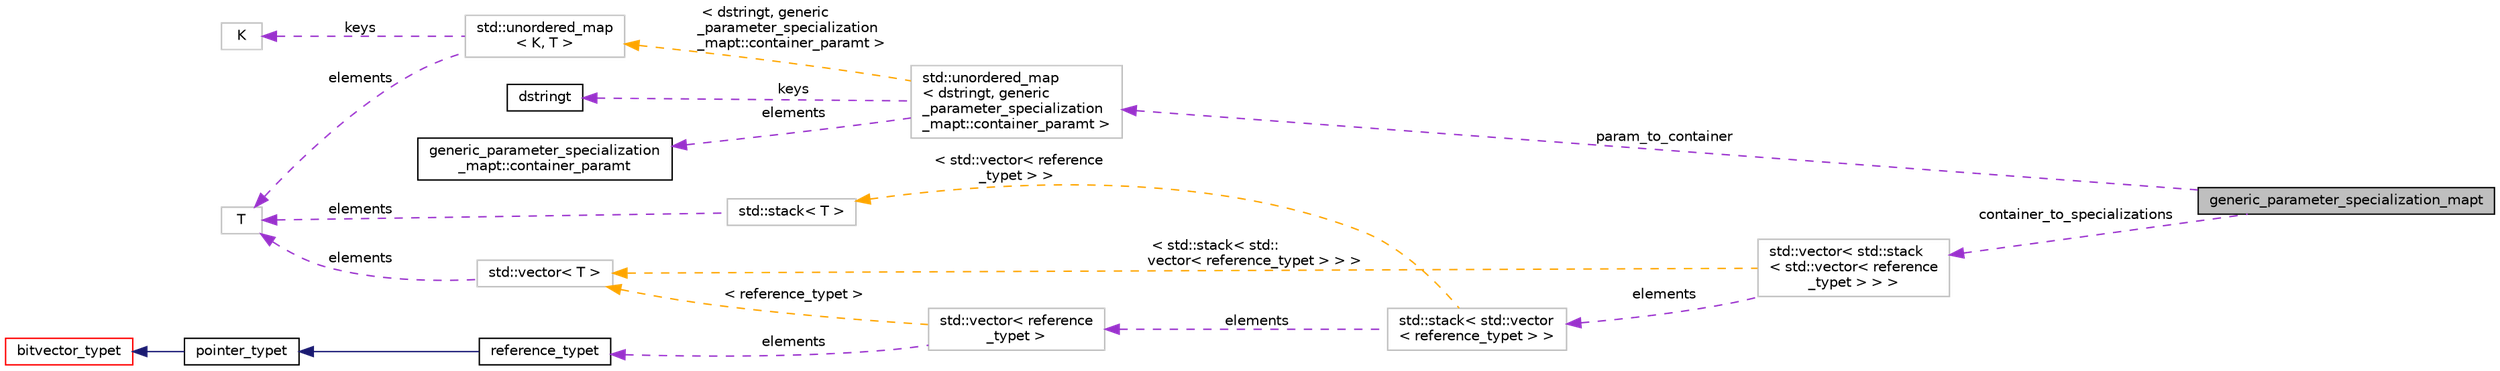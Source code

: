digraph "generic_parameter_specialization_mapt"
{
 // LATEX_PDF_SIZE
  bgcolor="transparent";
  edge [fontname="Helvetica",fontsize="10",labelfontname="Helvetica",labelfontsize="10"];
  node [fontname="Helvetica",fontsize="10",shape=record];
  rankdir="LR";
  Node1 [label="generic_parameter_specialization_mapt",height=0.2,width=0.4,color="black", fillcolor="grey75", style="filled", fontcolor="black",tooltip="Author: Diffblue Ltd."];
  Node2 -> Node1 [dir="back",color="darkorchid3",fontsize="10",style="dashed",label=" container_to_specializations" ,fontname="Helvetica"];
  Node2 [label="std::vector\< std::stack\l\< std::vector\< reference\l_typet \> \> \>",height=0.2,width=0.4,color="grey75",tooltip=" "];
  Node3 -> Node2 [dir="back",color="darkorchid3",fontsize="10",style="dashed",label=" elements" ,fontname="Helvetica"];
  Node3 [label="std::stack\< std::vector\l\< reference_typet \> \>",height=0.2,width=0.4,color="grey75",tooltip=" "];
  Node4 -> Node3 [dir="back",color="darkorchid3",fontsize="10",style="dashed",label=" elements" ,fontname="Helvetica"];
  Node4 [label="std::vector\< reference\l_typet \>",height=0.2,width=0.4,color="grey75",tooltip=" "];
  Node5 -> Node4 [dir="back",color="darkorchid3",fontsize="10",style="dashed",label=" elements" ,fontname="Helvetica"];
  Node5 [label="reference_typet",height=0.2,width=0.4,color="black",URL="$classreference__typet.html",tooltip="The reference type."];
  Node6 -> Node5 [dir="back",color="midnightblue",fontsize="10",style="solid",fontname="Helvetica"];
  Node6 [label="pointer_typet",height=0.2,width=0.4,color="black",URL="$classpointer__typet.html",tooltip="The pointer type These are both 'bitvector_typet' (they have a width) and 'type_with_subtypet' (they ..."];
  Node7 -> Node6 [dir="back",color="midnightblue",fontsize="10",style="solid",fontname="Helvetica"];
  Node7 [label="bitvector_typet",height=0.2,width=0.4,color="red",URL="$classbitvector__typet.html",tooltip="Base class of fixed-width bit-vector types."];
  Node14 -> Node4 [dir="back",color="orange",fontsize="10",style="dashed",label=" \< reference_typet \>" ,fontname="Helvetica"];
  Node14 [label="std::vector\< T \>",height=0.2,width=0.4,color="grey75",tooltip="STL class."];
  Node15 -> Node14 [dir="back",color="darkorchid3",fontsize="10",style="dashed",label=" elements" ,fontname="Helvetica"];
  Node15 [label="T",height=0.2,width=0.4,color="grey75",tooltip=" "];
  Node18 -> Node3 [dir="back",color="orange",fontsize="10",style="dashed",label=" \< std::vector\< reference\l_typet \> \>" ,fontname="Helvetica"];
  Node18 [label="std::stack\< T \>",height=0.2,width=0.4,color="grey75",tooltip="STL class."];
  Node15 -> Node18 [dir="back",color="darkorchid3",fontsize="10",style="dashed",label=" elements" ,fontname="Helvetica"];
  Node14 -> Node2 [dir="back",color="orange",fontsize="10",style="dashed",label=" \< std::stack\< std::\lvector\< reference_typet \> \> \>" ,fontname="Helvetica"];
  Node19 -> Node1 [dir="back",color="darkorchid3",fontsize="10",style="dashed",label=" param_to_container" ,fontname="Helvetica"];
  Node19 [label="std::unordered_map\l\< dstringt, generic\l_parameter_specialization\l_mapt::container_paramt \>",height=0.2,width=0.4,color="grey75",tooltip=" "];
  Node20 -> Node19 [dir="back",color="darkorchid3",fontsize="10",style="dashed",label=" elements" ,fontname="Helvetica"];
  Node20 [label="generic_parameter_specialization\l_mapt::container_paramt",height=0.2,width=0.4,color="black",URL="$structgeneric__parameter__specialization__mapt_1_1container__paramt.html",tooltip="The index of the container and the type parameter inside that container."];
  Node16 -> Node19 [dir="back",color="darkorchid3",fontsize="10",style="dashed",label=" keys" ,fontname="Helvetica"];
  Node16 [label="dstringt",height=0.2,width=0.4,color="black",URL="$classdstringt.html",tooltip="dstringt has one field, an unsigned integer no which is an index into a static table of strings."];
  Node21 -> Node19 [dir="back",color="orange",fontsize="10",style="dashed",label=" \< dstringt, generic\l_parameter_specialization\l_mapt::container_paramt \>" ,fontname="Helvetica"];
  Node21 [label="std::unordered_map\l\< K, T \>",height=0.2,width=0.4,color="grey75",tooltip="STL class."];
  Node22 -> Node21 [dir="back",color="darkorchid3",fontsize="10",style="dashed",label=" keys" ,fontname="Helvetica"];
  Node22 [label="K",height=0.2,width=0.4,color="grey75",tooltip=" "];
  Node15 -> Node21 [dir="back",color="darkorchid3",fontsize="10",style="dashed",label=" elements" ,fontname="Helvetica"];
}
